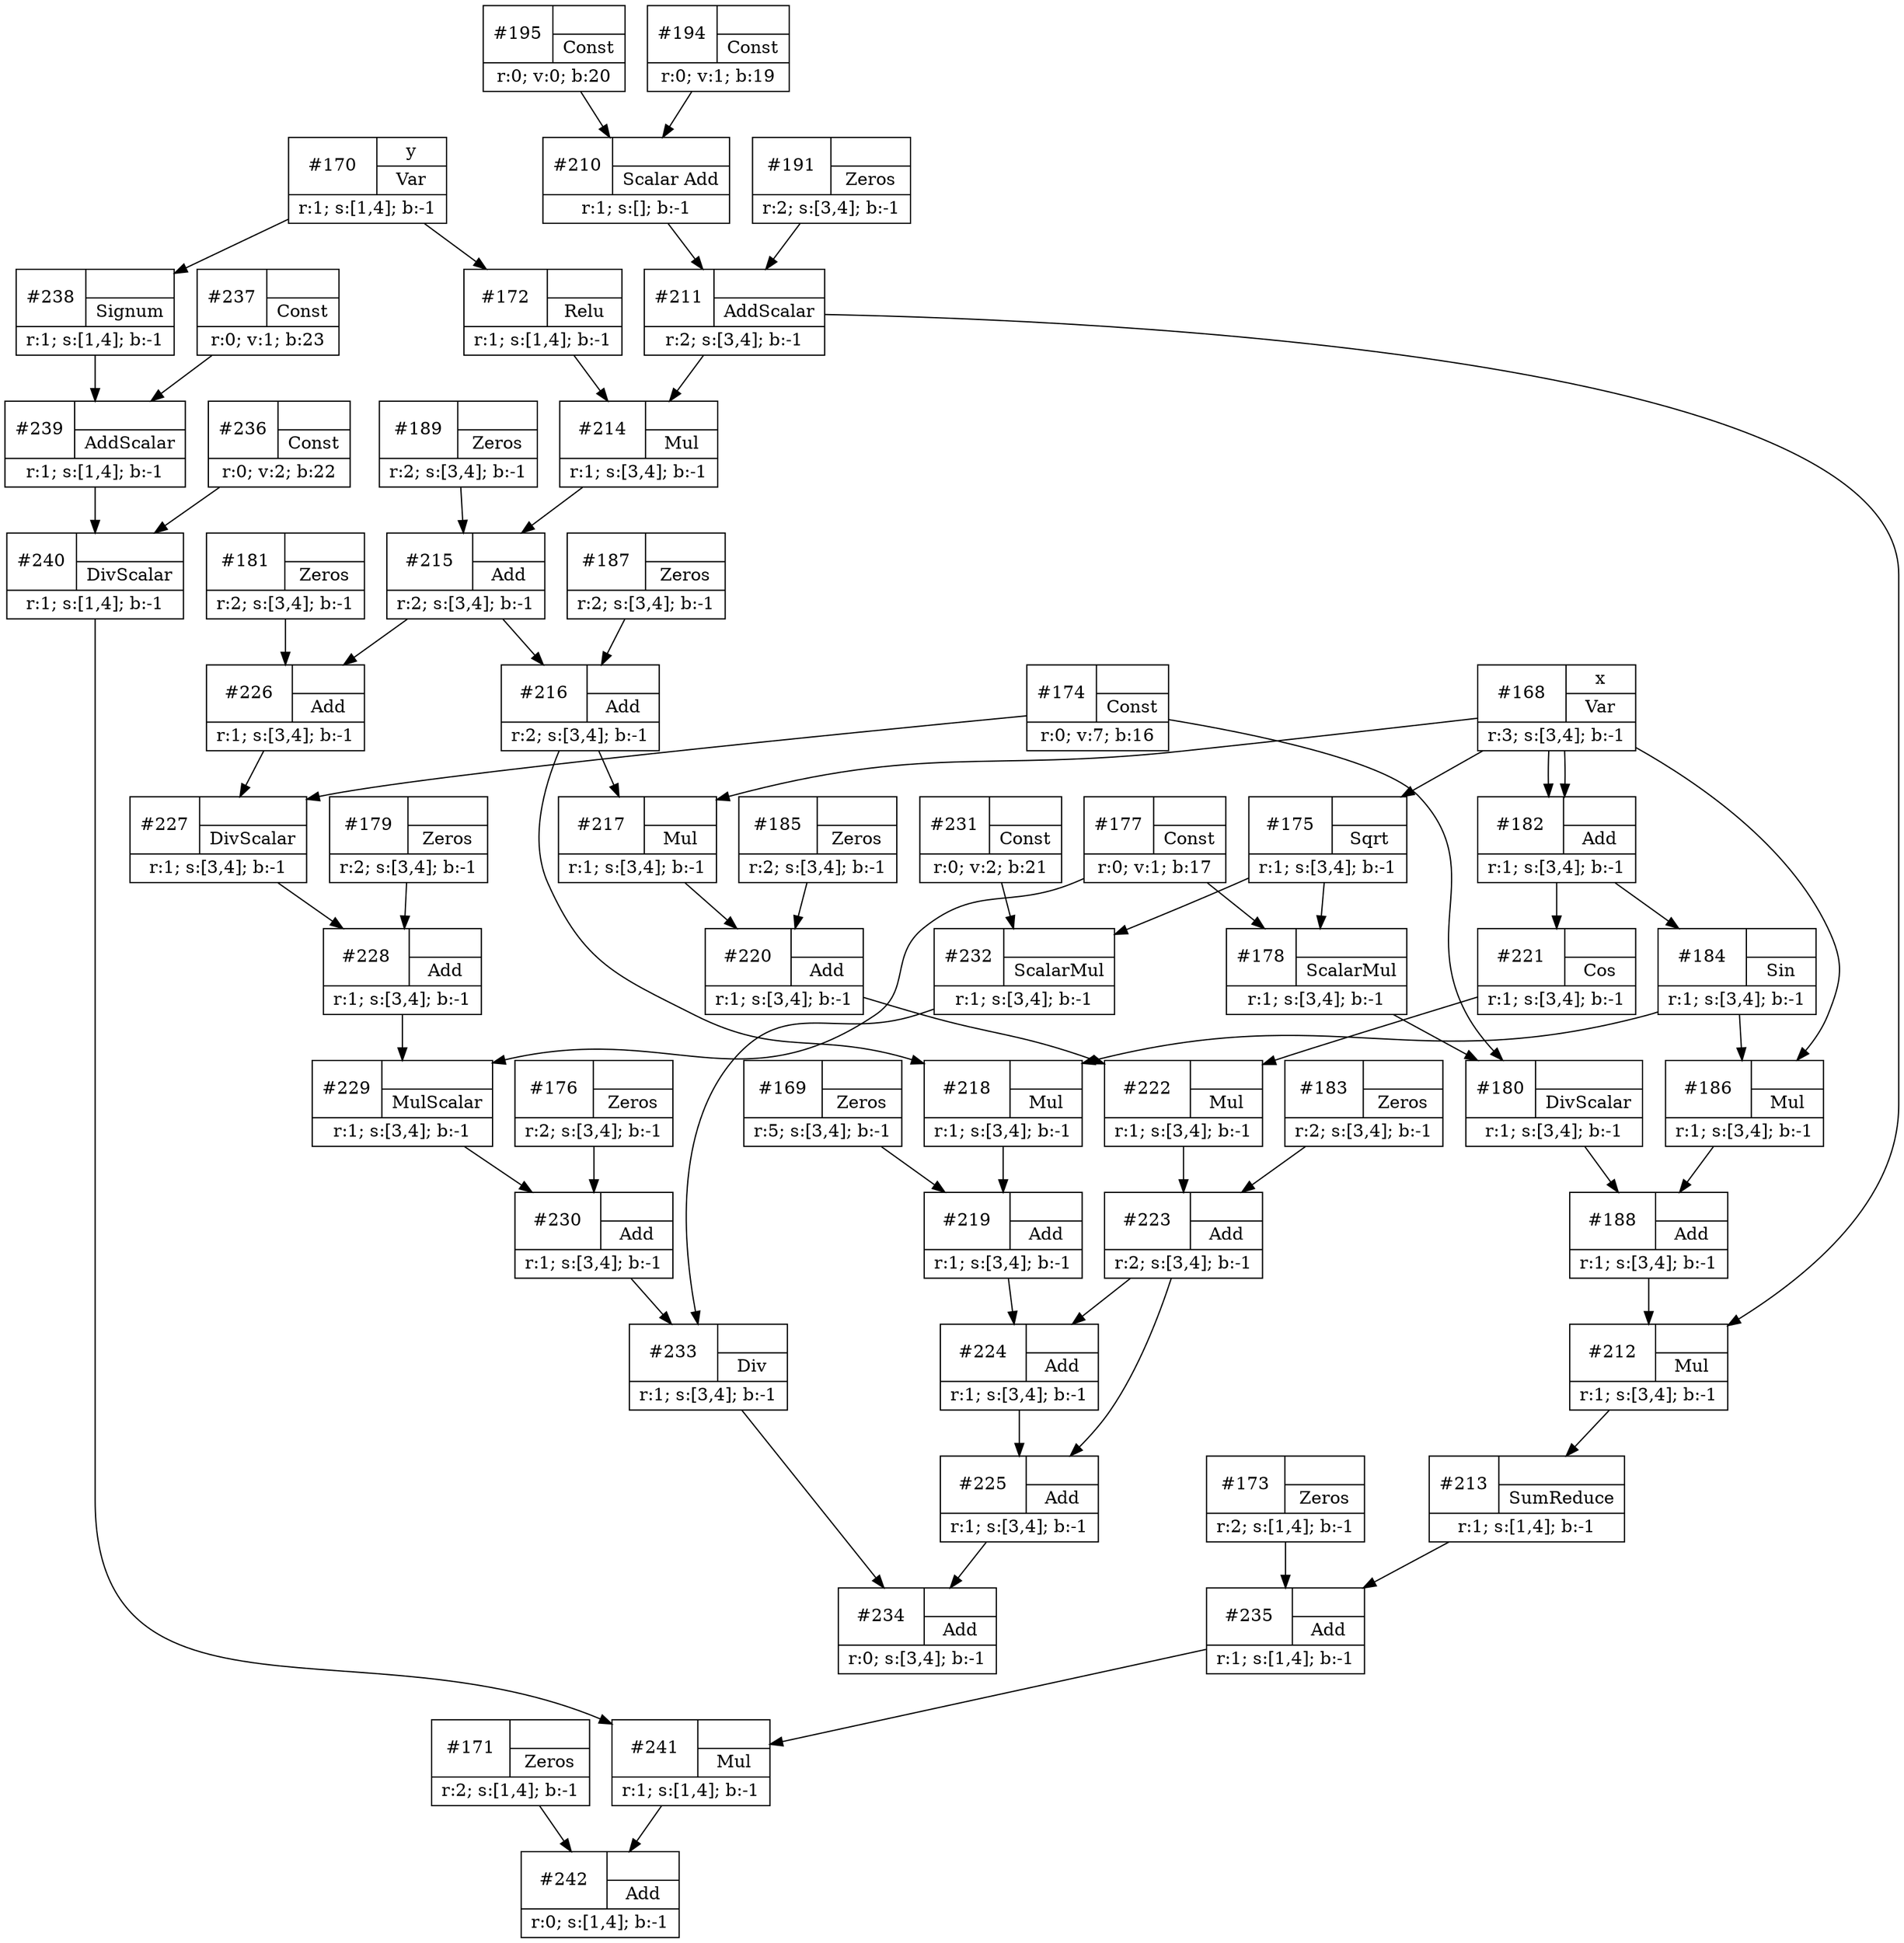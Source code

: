 digraph CG {
node [shape=record];
225 -> 234;
233 -> 234;
224 -> 225;
223 -> 225;
219 -> 224;
223 -> 224;
169 -> 219;
218 -> 219;
216 -> 218;
184 -> 218;
187 -> 216;
215 -> 216;
189 -> 215;
214 -> 215;
211 -> 214;
172 -> 214;
191 -> 211;
210 -> 211;
195 -> 210;
194 -> 210;
170 -> 172;
182 -> 184;
168 -> 182;
168 -> 182;
183 -> 223;
222 -> 223;
220 -> 222;
221 -> 222;
185 -> 220;
217 -> 220;
216 -> 217;
168 -> 217;
182 -> 221;
230 -> 233;
232 -> 233;
176 -> 230;
229 -> 230;
228 -> 229;
177 -> 229;
179 -> 228;
227 -> 228;
226 -> 227;
174 -> 227;
181 -> 226;
215 -> 226;
231 -> 232;
175 -> 232;
168 -> 175;
171 -> 242;
241 -> 242;
235 -> 241;
240 -> 241;
173 -> 235;
213 -> 235;
212 -> 213;
211 -> 212;
188 -> 212;
186 -> 188;
180 -> 188;
168 -> 186;
184 -> 186;
178 -> 180;
174 -> 180;
177 -> 178;
175 -> 178;
239 -> 240;
236 -> 240;
238 -> 239;
237 -> 239;
170 -> 238;
234 [ label="{{#234 | {  | Add }} | r:0; s:[3,4]; b:-1 }"];
225 [ label="{{#225 | {  | Add }} | r:1; s:[3,4]; b:-1 }"];
224 [ label="{{#224 | {  | Add }} | r:1; s:[3,4]; b:-1 }"];
219 [ label="{{#219 | {  | Add }} | r:1; s:[3,4]; b:-1 }"];
169 [ label="{{#169 | {  | Zeros }} | r:5; s:[3,4]; b:-1 }"];
218 [ label="{{#218 | {  | Mul }} | r:1; s:[3,4]; b:-1 }"];
216 [ label="{{#216 | {  | Add }} | r:2; s:[3,4]; b:-1 }"];
187 [ label="{{#187 | {  | Zeros }} | r:2; s:[3,4]; b:-1 }"];
215 [ label="{{#215 | {  | Add }} | r:2; s:[3,4]; b:-1 }"];
189 [ label="{{#189 | {  | Zeros }} | r:2; s:[3,4]; b:-1 }"];
214 [ label="{{#214 | {  | Mul }} | r:1; s:[3,4]; b:-1 }"];
211 [ label="{{#211 | {  | AddScalar }} | r:2; s:[3,4]; b:-1 }"];
191 [ label="{{#191 | {  | Zeros }} | r:2; s:[3,4]; b:-1 }"];
210 [ label="{{#210 | {  | Scalar Add }} | r:1; s:[]; b:-1 }"];
195 [ label="{{#195 | {  | Const }} | r:0; v:0; b:20 }"];
194 [ label="{{#194 | {  | Const }} | r:0; v:1; b:19 }"];
172 [ label="{{#172 | {  | Relu }} | r:1; s:[1,4]; b:-1 }"];
170 [ label="{{#170 | { y | Var }} | r:1; s:[1,4]; b:-1 }"];
184 [ label="{{#184 | {  | Sin }} | r:1; s:[3,4]; b:-1 }"];
182 [ label="{{#182 | {  | Add }} | r:1; s:[3,4]; b:-1 }"];
168 [ label="{{#168 | { x | Var }} | r:3; s:[3,4]; b:-1 }"];
223 [ label="{{#223 | {  | Add }} | r:2; s:[3,4]; b:-1 }"];
183 [ label="{{#183 | {  | Zeros }} | r:2; s:[3,4]; b:-1 }"];
222 [ label="{{#222 | {  | Mul }} | r:1; s:[3,4]; b:-1 }"];
220 [ label="{{#220 | {  | Add }} | r:1; s:[3,4]; b:-1 }"];
185 [ label="{{#185 | {  | Zeros }} | r:2; s:[3,4]; b:-1 }"];
217 [ label="{{#217 | {  | Mul }} | r:1; s:[3,4]; b:-1 }"];
221 [ label="{{#221 | {  | Cos }} | r:1; s:[3,4]; b:-1 }"];
233 [ label="{{#233 | {  | Div }} | r:1; s:[3,4]; b:-1 }"];
230 [ label="{{#230 | {  | Add }} | r:1; s:[3,4]; b:-1 }"];
176 [ label="{{#176 | {  | Zeros }} | r:2; s:[3,4]; b:-1 }"];
229 [ label="{{#229 | {  | MulScalar }} | r:1; s:[3,4]; b:-1 }"];
228 [ label="{{#228 | {  | Add }} | r:1; s:[3,4]; b:-1 }"];
179 [ label="{{#179 | {  | Zeros }} | r:2; s:[3,4]; b:-1 }"];
227 [ label="{{#227 | {  | DivScalar }} | r:1; s:[3,4]; b:-1 }"];
226 [ label="{{#226 | {  | Add }} | r:1; s:[3,4]; b:-1 }"];
181 [ label="{{#181 | {  | Zeros }} | r:2; s:[3,4]; b:-1 }"];
174 [ label="{{#174 | {  | Const }} | r:0; v:7; b:16 }"];
177 [ label="{{#177 | {  | Const }} | r:0; v:1; b:17 }"];
232 [ label="{{#232 | {  | ScalarMul }} | r:1; s:[3,4]; b:-1 }"];
231 [ label="{{#231 | {  | Const }} | r:0; v:2; b:21 }"];
175 [ label="{{#175 | {  | Sqrt }} | r:1; s:[3,4]; b:-1 }"];
242 [ label="{{#242 | {  | Add }} | r:0; s:[1,4]; b:-1 }"];
171 [ label="{{#171 | {  | Zeros }} | r:2; s:[1,4]; b:-1 }"];
241 [ label="{{#241 | {  | Mul }} | r:1; s:[1,4]; b:-1 }"];
235 [ label="{{#235 | {  | Add }} | r:1; s:[1,4]; b:-1 }"];
173 [ label="{{#173 | {  | Zeros }} | r:2; s:[1,4]; b:-1 }"];
213 [ label="{{#213 | {  | SumReduce }} | r:1; s:[1,4]; b:-1 }"];
212 [ label="{{#212 | {  | Mul }} | r:1; s:[3,4]; b:-1 }"];
188 [ label="{{#188 | {  | Add }} | r:1; s:[3,4]; b:-1 }"];
186 [ label="{{#186 | {  | Mul }} | r:1; s:[3,4]; b:-1 }"];
180 [ label="{{#180 | {  | DivScalar }} | r:1; s:[3,4]; b:-1 }"];
178 [ label="{{#178 | {  | ScalarMul }} | r:1; s:[3,4]; b:-1 }"];
240 [ label="{{#240 | {  | DivScalar }} | r:1; s:[1,4]; b:-1 }"];
239 [ label="{{#239 | {  | AddScalar }} | r:1; s:[1,4]; b:-1 }"];
238 [ label="{{#238 | {  | Signum }} | r:1; s:[1,4]; b:-1 }"];
237 [ label="{{#237 | {  | Const }} | r:0; v:1; b:23 }"];
236 [ label="{{#236 | {  | Const }} | r:0; v:2; b:22 }"];
}